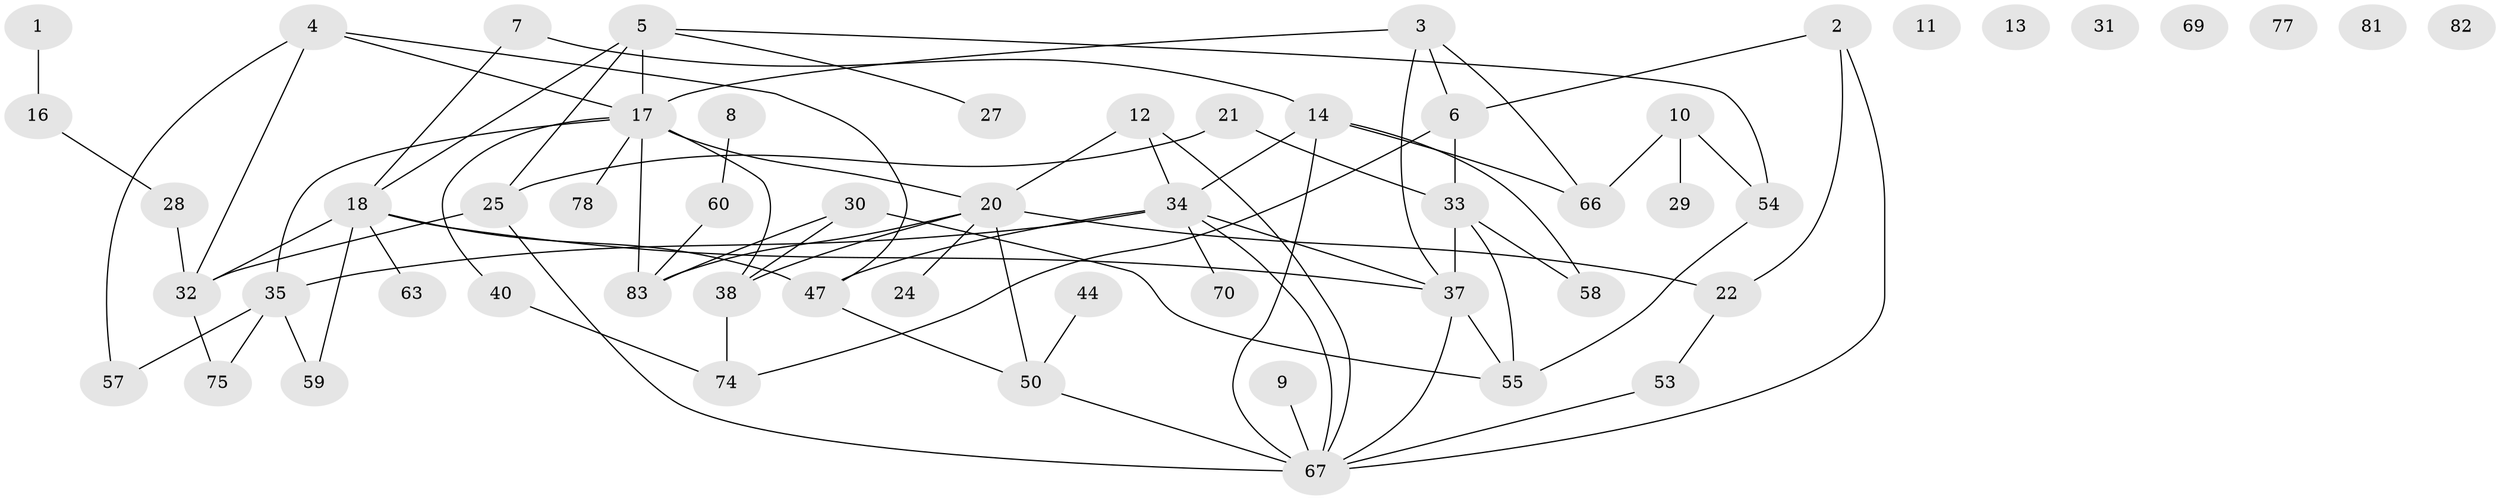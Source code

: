 // original degree distribution, {1: 0.15476190476190477, 3: 0.17857142857142858, 5: 0.08333333333333333, 2: 0.2976190476190476, 4: 0.15476190476190477, 0: 0.08333333333333333, 6: 0.011904761904761904, 7: 0.023809523809523808, 9: 0.011904761904761904}
// Generated by graph-tools (version 1.1) at 2025/41/03/06/25 10:41:21]
// undirected, 56 vertices, 81 edges
graph export_dot {
graph [start="1"]
  node [color=gray90,style=filled];
  1;
  2 [super="+64"];
  3 [super="+79"];
  4 [super="+36"];
  5 [super="+23"];
  6 [super="+26"];
  7 [super="+48"];
  8 [super="+41"];
  9;
  10 [super="+19"];
  11;
  12 [super="+80"];
  13;
  14 [super="+15"];
  16;
  17 [super="+42"];
  18 [super="+68"];
  20 [super="+46"];
  21;
  22;
  24 [super="+62"];
  25;
  27;
  28 [super="+49"];
  29;
  30 [super="+39"];
  31;
  32 [super="+56"];
  33 [super="+51"];
  34 [super="+76"];
  35 [super="+43"];
  37 [super="+65"];
  38 [super="+45"];
  40;
  44;
  47 [super="+52"];
  50;
  53;
  54;
  55 [super="+61"];
  57;
  58;
  59 [super="+72"];
  60 [super="+73"];
  63;
  66;
  67 [super="+71"];
  69;
  70;
  74;
  75;
  77;
  78;
  81;
  82;
  83 [super="+84"];
  1 -- 16;
  2 -- 22;
  2 -- 67;
  2 -- 6;
  3 -- 6;
  3 -- 37;
  3 -- 66;
  3 -- 17;
  4 -- 17;
  4 -- 57;
  4 -- 47;
  4 -- 32;
  5 -- 25;
  5 -- 27;
  5 -- 17;
  5 -- 18;
  5 -- 54;
  6 -- 33;
  6 -- 74;
  7 -- 18;
  7 -- 14;
  8 -- 60;
  9 -- 67;
  10 -- 29;
  10 -- 66;
  10 -- 54;
  12 -- 34;
  12 -- 20;
  12 -- 67;
  14 -- 67 [weight=2];
  14 -- 66;
  14 -- 58;
  14 -- 34;
  16 -- 28;
  17 -- 38;
  17 -- 40;
  17 -- 83;
  17 -- 35;
  17 -- 20 [weight=2];
  17 -- 78;
  18 -- 32;
  18 -- 63;
  18 -- 37;
  18 -- 59;
  18 -- 47;
  20 -- 22;
  20 -- 50;
  20 -- 24;
  20 -- 83;
  20 -- 38;
  21 -- 25;
  21 -- 33;
  22 -- 53;
  25 -- 67;
  25 -- 32;
  28 -- 32;
  30 -- 55 [weight=2];
  30 -- 83;
  30 -- 38;
  32 -- 75;
  33 -- 37;
  33 -- 55;
  33 -- 58;
  34 -- 35;
  34 -- 67;
  34 -- 70;
  34 -- 37;
  34 -- 47;
  35 -- 57;
  35 -- 75;
  35 -- 59;
  37 -- 67;
  37 -- 55;
  38 -- 74;
  40 -- 74;
  44 -- 50;
  47 -- 50;
  50 -- 67;
  53 -- 67;
  54 -- 55;
  60 -- 83;
}
